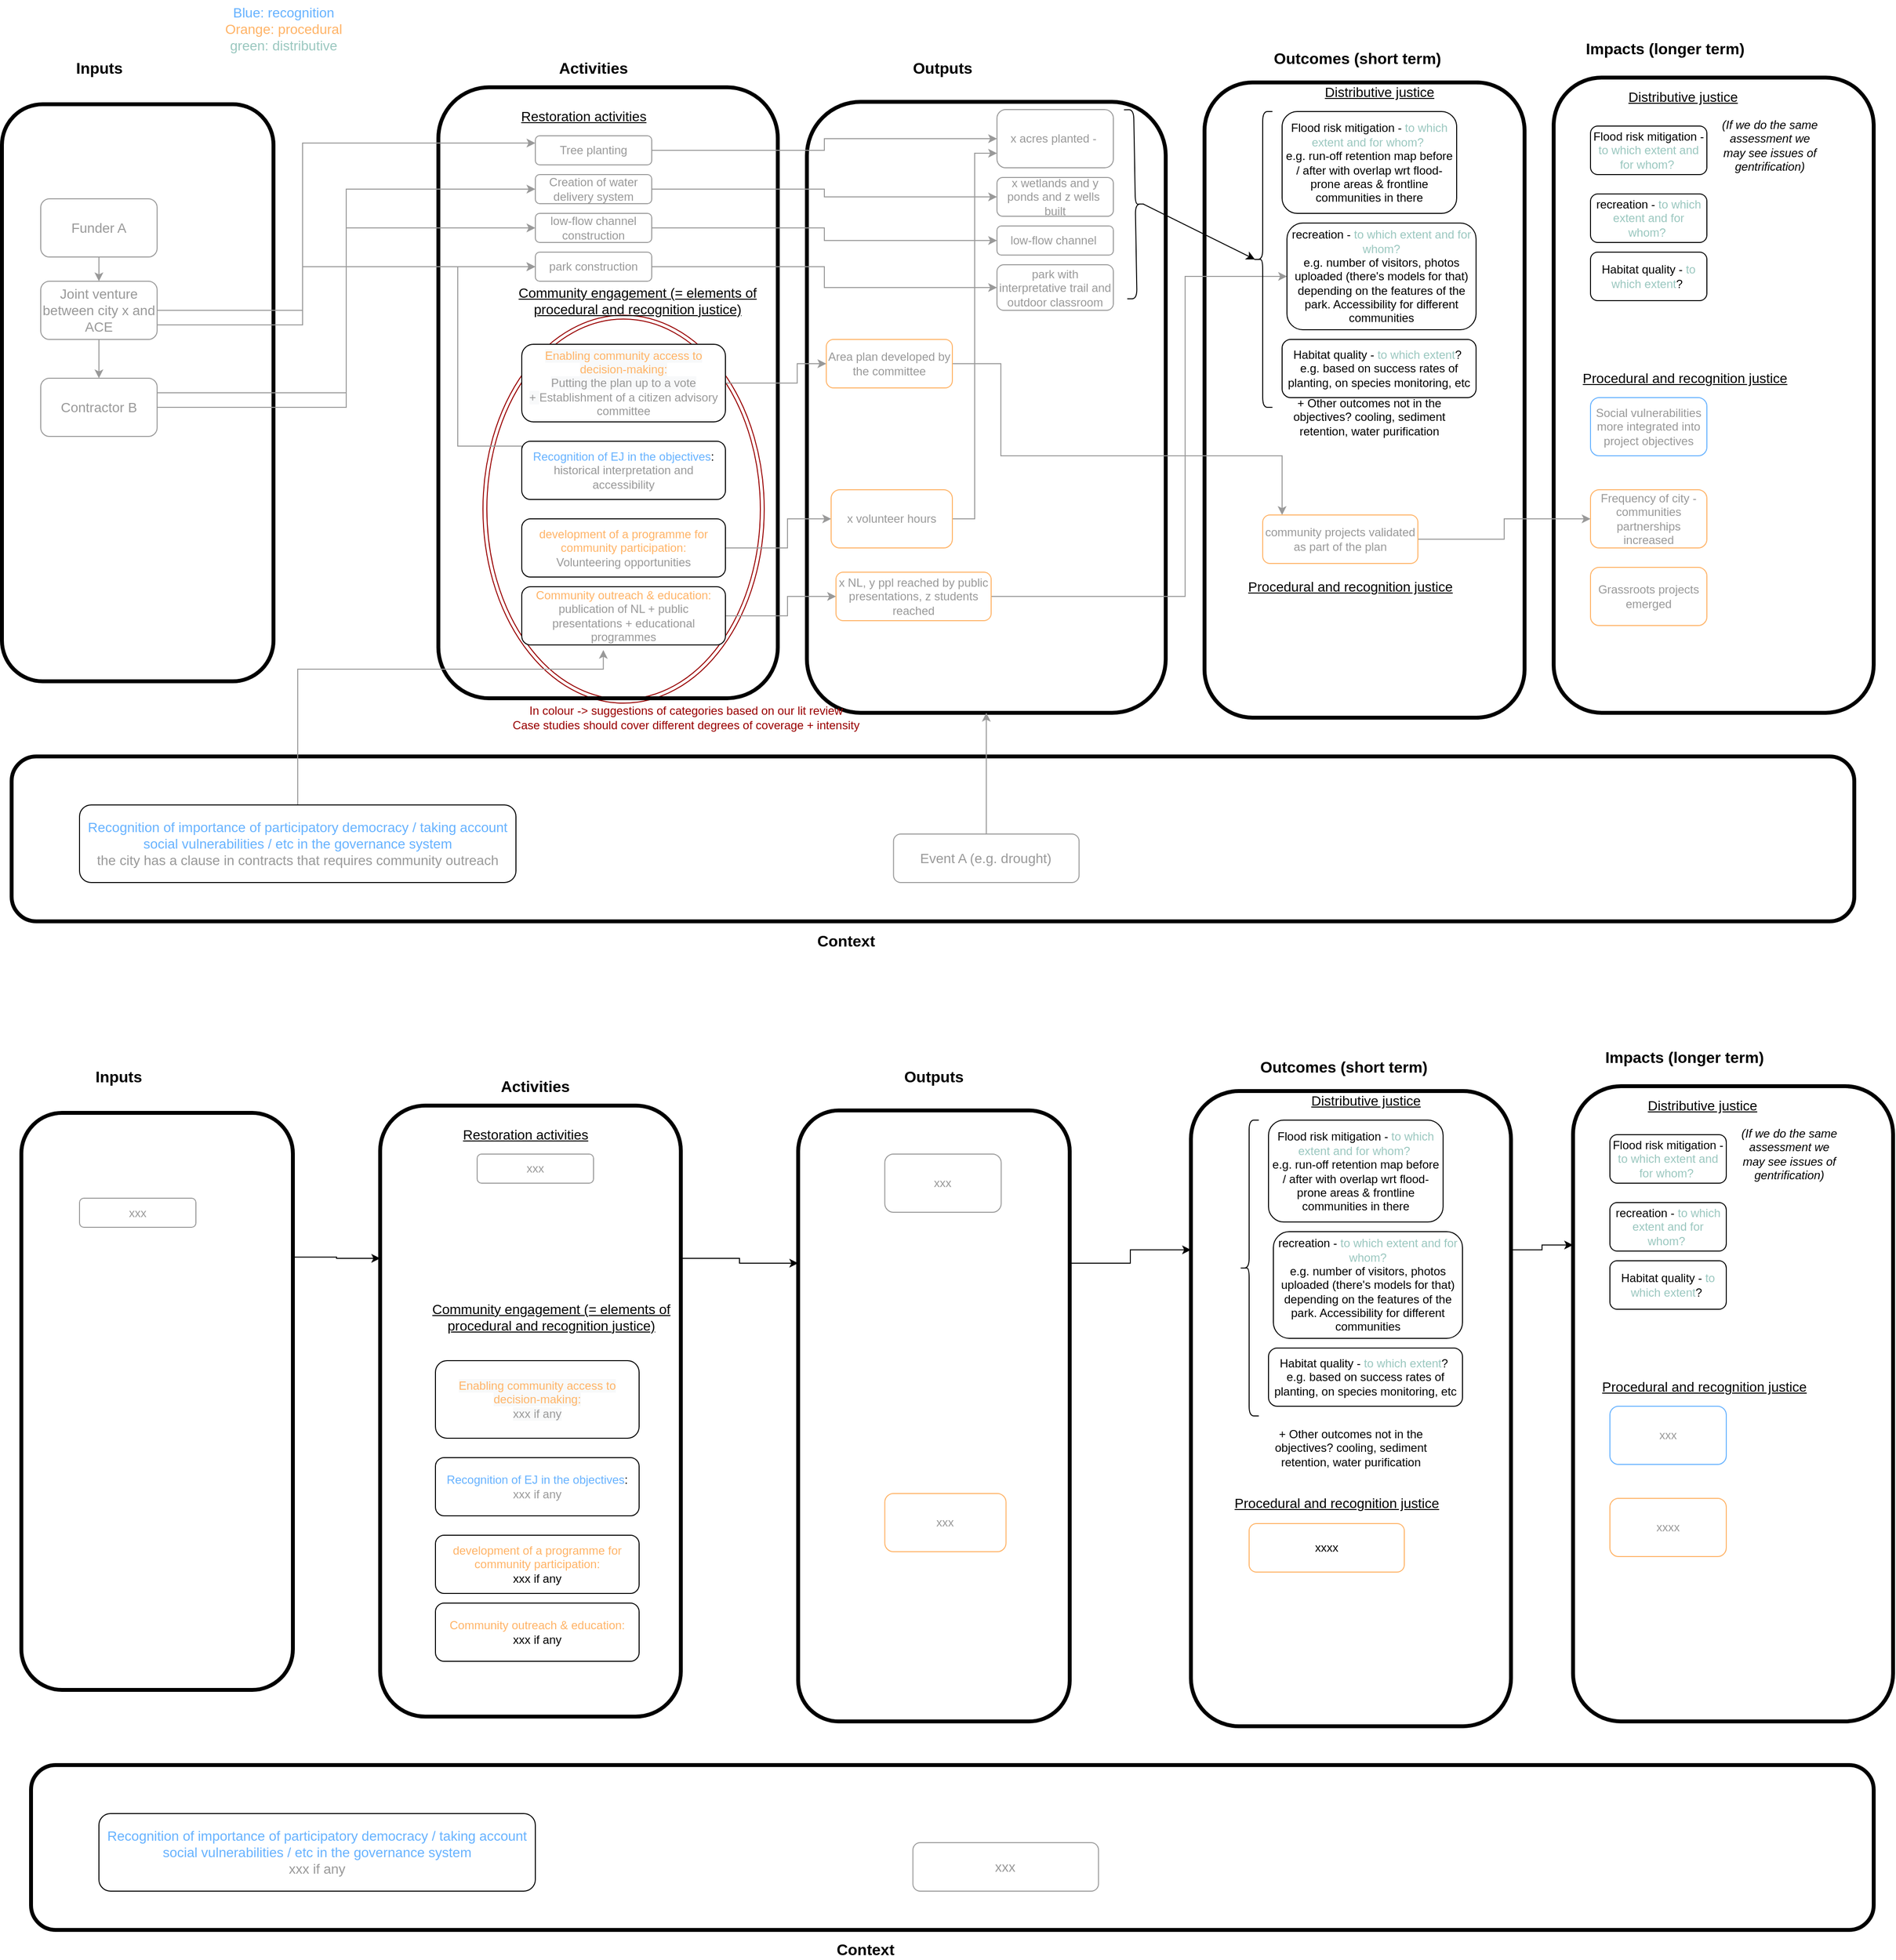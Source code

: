 <mxfile version="13.6.6" type="github">
  <diagram id="vgA6iTGPaxQfXKOa6rfH" name="Page-1">
    <mxGraphModel dx="1126" dy="691" grid="1" gridSize="10" guides="1" tooltips="1" connect="1" arrows="1" fold="1" page="1" pageScale="1" pageWidth="1654" pageHeight="2336" math="0" shadow="0">
      <root>
        <mxCell id="0" />
        <mxCell id="1" parent="0" />
        <mxCell id="vsAwOf1phoWgkUj9JQo5-114" style="edgeStyle=orthogonalEdgeStyle;rounded=0;orthogonalLoop=1;jettySize=auto;html=1;exitX=1;exitY=0.25;exitDx=0;exitDy=0;entryX=0;entryY=0.25;entryDx=0;entryDy=0;strokeColor=#000000;fontSize=14;fontColor=#999999;" edge="1" parent="1" source="vsAwOf1phoWgkUj9JQo5-41" target="vsAwOf1phoWgkUj9JQo5-38">
          <mxGeometry relative="1" as="geometry" />
        </mxCell>
        <mxCell id="vsAwOf1phoWgkUj9JQo5-41" value="" style="rounded=1;whiteSpace=wrap;html=1;fontSize=16;fillColor=none;strokeWidth=4;" vertex="1" parent="1">
          <mxGeometry x="470" y="1160" width="310" height="630" as="geometry" />
        </mxCell>
        <mxCell id="vsAwOf1phoWgkUj9JQo5-33" value="" style="rounded=1;whiteSpace=wrap;html=1;fontSize=16;fillColor=none;strokeWidth=4;" vertex="1" parent="1">
          <mxGeometry x="90" y="800" width="1900" height="170" as="geometry" />
        </mxCell>
        <mxCell id="vsAwOf1phoWgkUj9JQo5-28" value="" style="rounded=1;whiteSpace=wrap;html=1;fontSize=16;fillColor=none;strokeWidth=4;" vertex="1" parent="1">
          <mxGeometry x="1320" y="105" width="330" height="655" as="geometry" />
        </mxCell>
        <mxCell id="vsAwOf1phoWgkUj9JQo5-30" value="" style="rounded=1;whiteSpace=wrap;html=1;fontSize=16;fillColor=none;strokeWidth=4;" vertex="1" parent="1">
          <mxGeometry x="1680" y="100" width="330" height="655" as="geometry" />
        </mxCell>
        <mxCell id="vsAwOf1phoWgkUj9JQo5-26" value="" style="rounded=1;whiteSpace=wrap;html=1;fontSize=16;fillColor=none;strokeWidth=4;" vertex="1" parent="1">
          <mxGeometry x="910" y="125" width="370" height="630" as="geometry" />
        </mxCell>
        <mxCell id="vsAwOf1phoWgkUj9JQo5-22" value="" style="rounded=1;whiteSpace=wrap;html=1;fontSize=16;fillColor=none;strokeWidth=4;" vertex="1" parent="1">
          <mxGeometry x="80" y="127.5" width="280" height="595" as="geometry" />
        </mxCell>
        <mxCell id="OVi4SH4In0DBITWxW0jp-76" value="" style="ellipse;shape=doubleEllipse;whiteSpace=wrap;html=1;fillColor=none;fontColor=#990000;strokeColor=#990000;" parent="1" vertex="1">
          <mxGeometry x="576" y="345" width="290" height="400" as="geometry" />
        </mxCell>
        <mxCell id="vsAwOf1phoWgkUj9JQo5-4" value="" style="rounded=1;whiteSpace=wrap;html=1;fontSize=16;fillColor=none;strokeWidth=4;" vertex="1" parent="1">
          <mxGeometry x="530" y="110" width="350" height="630" as="geometry" />
        </mxCell>
        <mxCell id="OVi4SH4In0DBITWxW0jp-1" value="Activities" style="text;html=1;strokeColor=none;fillColor=none;align=center;verticalAlign=middle;whiteSpace=wrap;rounded=0;fontSize=16;fontStyle=1" parent="1" vertex="1">
          <mxGeometry x="670" y="80" width="40" height="20" as="geometry" />
        </mxCell>
        <mxCell id="OVi4SH4In0DBITWxW0jp-23" style="edgeStyle=orthogonalEdgeStyle;rounded=0;orthogonalLoop=1;jettySize=auto;html=1;exitX=1;exitY=0.5;exitDx=0;exitDy=0;strokeColor=#999999;" parent="1" source="OVi4SH4In0DBITWxW0jp-2" target="OVi4SH4In0DBITWxW0jp-16" edge="1">
          <mxGeometry relative="1" as="geometry" />
        </mxCell>
        <mxCell id="OVi4SH4In0DBITWxW0jp-2" value="Tree planting" style="rounded=1;whiteSpace=wrap;html=1;fontColor=#999999;strokeColor=#999999;" parent="1" vertex="1">
          <mxGeometry x="630" y="160" width="120" height="30" as="geometry" />
        </mxCell>
        <mxCell id="OVi4SH4In0DBITWxW0jp-3" value="&lt;font style=&quot;font-size: 14px&quot;&gt;&lt;u&gt;Restoration activities&lt;/u&gt;&lt;/font&gt;" style="text;html=1;strokeColor=none;fillColor=none;align=center;verticalAlign=middle;whiteSpace=wrap;rounded=0;" parent="1" vertex="1">
          <mxGeometry x="610" y="130" width="140" height="20" as="geometry" />
        </mxCell>
        <mxCell id="OVi4SH4In0DBITWxW0jp-38" style="edgeStyle=orthogonalEdgeStyle;rounded=0;orthogonalLoop=1;jettySize=auto;html=1;exitX=1;exitY=0.5;exitDx=0;exitDy=0;entryX=0;entryY=0.5;entryDx=0;entryDy=0;strokeColor=#999999;" parent="1" source="OVi4SH4In0DBITWxW0jp-4" target="OVi4SH4In0DBITWxW0jp-17" edge="1">
          <mxGeometry relative="1" as="geometry" />
        </mxCell>
        <mxCell id="OVi4SH4In0DBITWxW0jp-4" value="Creation of water delivery system" style="rounded=1;whiteSpace=wrap;html=1;fontColor=#999999;strokeColor=#999999;" parent="1" vertex="1">
          <mxGeometry x="630" y="200" width="120" height="30" as="geometry" />
        </mxCell>
        <mxCell id="OVi4SH4In0DBITWxW0jp-36" style="edgeStyle=orthogonalEdgeStyle;rounded=0;orthogonalLoop=1;jettySize=auto;html=1;exitX=1;exitY=0.5;exitDx=0;exitDy=0;entryX=0;entryY=0.5;entryDx=0;entryDy=0;strokeColor=#999999;" parent="1" source="OVi4SH4In0DBITWxW0jp-5" target="OVi4SH4In0DBITWxW0jp-18" edge="1">
          <mxGeometry relative="1" as="geometry" />
        </mxCell>
        <mxCell id="OVi4SH4In0DBITWxW0jp-5" value="low-flow channel construction" style="rounded=1;whiteSpace=wrap;html=1;fontColor=#999999;strokeColor=#999999;" parent="1" vertex="1">
          <mxGeometry x="630" y="240" width="120" height="30" as="geometry" />
        </mxCell>
        <mxCell id="OVi4SH4In0DBITWxW0jp-34" style="edgeStyle=orthogonalEdgeStyle;rounded=0;orthogonalLoop=1;jettySize=auto;html=1;exitX=1;exitY=0.5;exitDx=0;exitDy=0;strokeColor=#999999;" parent="1" source="OVi4SH4In0DBITWxW0jp-6" target="OVi4SH4In0DBITWxW0jp-19" edge="1">
          <mxGeometry relative="1" as="geometry" />
        </mxCell>
        <mxCell id="OVi4SH4In0DBITWxW0jp-6" value="park construction" style="rounded=1;whiteSpace=wrap;html=1;fontColor=#999999;strokeColor=#999999;" parent="1" vertex="1">
          <mxGeometry x="630" y="280" width="120" height="30" as="geometry" />
        </mxCell>
        <mxCell id="OVi4SH4In0DBITWxW0jp-7" value="&lt;div&gt;Community engagement (= elements of &lt;br&gt;&lt;/div&gt;&lt;div&gt;procedural and recognition justice)&lt;/div&gt;" style="text;html=1;align=center;verticalAlign=middle;resizable=0;points=[];autosize=1;fontSize=14;fontStyle=4" parent="1" vertex="1">
          <mxGeometry x="605" y="310" width="260" height="40" as="geometry" />
        </mxCell>
        <mxCell id="OVi4SH4In0DBITWxW0jp-25" style="edgeStyle=orthogonalEdgeStyle;rounded=0;orthogonalLoop=1;jettySize=auto;html=1;exitX=1;exitY=0.5;exitDx=0;exitDy=0;entryX=0;entryY=0.5;entryDx=0;entryDy=0;strokeColor=#999999;" parent="1" source="OVi4SH4In0DBITWxW0jp-10" target="OVi4SH4In0DBITWxW0jp-20" edge="1">
          <mxGeometry relative="1" as="geometry">
            <Array as="points">
              <mxPoint x="900" y="415" />
              <mxPoint x="900" y="395" />
            </Array>
          </mxGeometry>
        </mxCell>
        <mxCell id="OVi4SH4In0DBITWxW0jp-10" value="&lt;font color=&quot;#FFB366&quot;&gt;&lt;span style=&quot;font-family: &amp;#34;helvetica&amp;#34; ; font-size: 12px ; font-style: normal ; font-weight: 400 ; letter-spacing: normal ; text-align: center ; text-indent: 0px ; text-transform: none ; word-spacing: 0px ; background-color: rgb(248 , 249 , 250) ; display: inline ; float: none&quot;&gt;Enabling community access to decision-making&lt;/span&gt;&lt;/font&gt;&lt;span style=&quot;color: rgb(0 , 0 , 0) ; font-family: &amp;#34;helvetica&amp;#34; ; font-size: 12px ; font-style: normal ; font-weight: 400 ; letter-spacing: normal ; text-align: center ; text-indent: 0px ; text-transform: none ; word-spacing: 0px ; background-color: rgb(248 , 249 , 250) ; display: inline ; float: none&quot;&gt;&lt;font color=&quot;#FFB366&quot;&gt;: &lt;/font&gt;&lt;br&gt;&lt;font color=&quot;#999999&quot;&gt;Putting the plan up to a vote +&amp;nbsp;&lt;/font&gt;&lt;/span&gt;&lt;font color=&quot;#999999&quot;&gt;Establishment of a citizen advisory committee&lt;/font&gt;" style="rounded=1;whiteSpace=wrap;html=1;" parent="1" vertex="1">
          <mxGeometry x="616" y="375" width="210" height="80" as="geometry" />
        </mxCell>
        <mxCell id="OVi4SH4In0DBITWxW0jp-31" style="edgeStyle=orthogonalEdgeStyle;rounded=0;orthogonalLoop=1;jettySize=auto;html=1;exitX=0;exitY=0.5;exitDx=0;exitDy=0;entryX=0;entryY=0.5;entryDx=0;entryDy=0;strokeColor=#999999;" parent="1" source="OVi4SH4In0DBITWxW0jp-11" target="OVi4SH4In0DBITWxW0jp-6" edge="1">
          <mxGeometry relative="1" as="geometry">
            <Array as="points">
              <mxPoint x="616" y="480" />
              <mxPoint x="550" y="480" />
              <mxPoint x="550" y="295" />
            </Array>
          </mxGeometry>
        </mxCell>
        <mxCell id="OVi4SH4In0DBITWxW0jp-11" value="&lt;font color=&quot;#66b2ff&quot;&gt;Recognition of EJ in the objectives&lt;/font&gt;: &lt;font color=&quot;#999999&quot;&gt;historical interpretation and accessibility&lt;/font&gt;" style="rounded=1;whiteSpace=wrap;html=1;" parent="1" vertex="1">
          <mxGeometry x="616" y="475" width="210" height="60" as="geometry" />
        </mxCell>
        <mxCell id="OVi4SH4In0DBITWxW0jp-30" style="edgeStyle=orthogonalEdgeStyle;rounded=0;orthogonalLoop=1;jettySize=auto;html=1;exitX=1;exitY=0.5;exitDx=0;exitDy=0;strokeColor=#999999;" parent="1" source="OVi4SH4In0DBITWxW0jp-13" target="OVi4SH4In0DBITWxW0jp-27" edge="1">
          <mxGeometry relative="1" as="geometry">
            <Array as="points">
              <mxPoint x="890" y="585" />
              <mxPoint x="890" y="555" />
            </Array>
          </mxGeometry>
        </mxCell>
        <mxCell id="OVi4SH4In0DBITWxW0jp-13" value="&lt;font color=&quot;#FFB366&quot;&gt;development of a programme for community participation:&lt;/font&gt;&lt;br&gt;&lt;font color=&quot;#999999&quot;&gt;Volunteering opportunities&lt;/font&gt;" style="rounded=1;whiteSpace=wrap;html=1;" parent="1" vertex="1">
          <mxGeometry x="616" y="555" width="210" height="60" as="geometry" />
        </mxCell>
        <mxCell id="OVi4SH4In0DBITWxW0jp-26" style="edgeStyle=orthogonalEdgeStyle;rounded=0;orthogonalLoop=1;jettySize=auto;html=1;exitX=1;exitY=0.5;exitDx=0;exitDy=0;entryX=0;entryY=0.5;entryDx=0;entryDy=0;strokeColor=#999999;" parent="1" source="OVi4SH4In0DBITWxW0jp-14" target="OVi4SH4In0DBITWxW0jp-21" edge="1">
          <mxGeometry relative="1" as="geometry">
            <Array as="points">
              <mxPoint x="890" y="655" />
              <mxPoint x="890" y="635" />
            </Array>
          </mxGeometry>
        </mxCell>
        <mxCell id="OVi4SH4In0DBITWxW0jp-14" value="&lt;font color=&quot;#FFB366&quot;&gt;Community outreach &amp;amp; education:&lt;/font&gt;&lt;br&gt;&lt;font color=&quot;#999999&quot;&gt;publication of NL + public presentations + educational programmes&lt;/font&gt;" style="rounded=1;whiteSpace=wrap;html=1;" parent="1" vertex="1">
          <mxGeometry x="616" y="625" width="210" height="60" as="geometry" />
        </mxCell>
        <mxCell id="OVi4SH4In0DBITWxW0jp-15" value="Outputs" style="text;html=1;strokeColor=none;fillColor=none;align=center;verticalAlign=middle;whiteSpace=wrap;rounded=0;fontSize=16;fontStyle=1" parent="1" vertex="1">
          <mxGeometry x="1030" y="80" width="40" height="20" as="geometry" />
        </mxCell>
        <mxCell id="OVi4SH4In0DBITWxW0jp-16" value="x acres planted -&amp;nbsp;" style="rounded=1;whiteSpace=wrap;html=1;fontColor=#999999;strokeColor=#999999;" parent="1" vertex="1">
          <mxGeometry x="1106" y="133" width="120" height="60" as="geometry" />
        </mxCell>
        <mxCell id="OVi4SH4In0DBITWxW0jp-17" value="x wetlands and y ponds and z wells&amp;nbsp; built" style="rounded=1;whiteSpace=wrap;html=1;fontColor=#999999;strokeColor=#999999;" parent="1" vertex="1">
          <mxGeometry x="1106" y="203" width="120" height="40" as="geometry" />
        </mxCell>
        <mxCell id="OVi4SH4In0DBITWxW0jp-18" value="low-flow channel&amp;nbsp;" style="rounded=1;whiteSpace=wrap;html=1;fontColor=#999999;strokeColor=#999999;" parent="1" vertex="1">
          <mxGeometry x="1106" y="253" width="120" height="30" as="geometry" />
        </mxCell>
        <mxCell id="OVi4SH4In0DBITWxW0jp-19" value="park with interpretative trail and outdoor classroom" style="rounded=1;whiteSpace=wrap;html=1;fontColor=#999999;strokeColor=#999999;" parent="1" vertex="1">
          <mxGeometry x="1106" y="293" width="120" height="47" as="geometry" />
        </mxCell>
        <mxCell id="OVi4SH4In0DBITWxW0jp-46" style="edgeStyle=orthogonalEdgeStyle;rounded=0;orthogonalLoop=1;jettySize=auto;html=1;exitX=1;exitY=0.5;exitDx=0;exitDy=0;strokeColor=#999999;" parent="1" source="OVi4SH4In0DBITWxW0jp-20" target="OVi4SH4In0DBITWxW0jp-45" edge="1">
          <mxGeometry relative="1" as="geometry">
            <Array as="points">
              <mxPoint x="1110" y="395" />
              <mxPoint x="1110" y="490" />
              <mxPoint x="1400" y="490" />
            </Array>
          </mxGeometry>
        </mxCell>
        <mxCell id="OVi4SH4In0DBITWxW0jp-20" value="&lt;font&gt;Area plan developed by the committee&lt;/font&gt;" style="rounded=1;whiteSpace=wrap;html=1;strokeColor=#FFB366;fontColor=#999999;" parent="1" vertex="1">
          <mxGeometry x="930" y="370" width="130" height="50" as="geometry" />
        </mxCell>
        <mxCell id="vsAwOf1phoWgkUj9JQo5-25" style="edgeStyle=orthogonalEdgeStyle;rounded=0;orthogonalLoop=1;jettySize=auto;html=1;exitX=1;exitY=0.5;exitDx=0;exitDy=0;entryX=0;entryY=0.5;entryDx=0;entryDy=0;fontSize=16;fontColor=#000000;strokeColor=#999999;" edge="1" parent="1" source="OVi4SH4In0DBITWxW0jp-21" target="OVi4SH4In0DBITWxW0jp-47">
          <mxGeometry relative="1" as="geometry">
            <Array as="points">
              <mxPoint x="1300" y="635" />
              <mxPoint x="1300" y="305" />
            </Array>
          </mxGeometry>
        </mxCell>
        <mxCell id="OVi4SH4In0DBITWxW0jp-21" value="&lt;font&gt;x NL, y ppl reached by public presentations, z students reached&lt;/font&gt;" style="rounded=1;whiteSpace=wrap;html=1;strokeColor=#FFB366;fontColor=#999999;" parent="1" vertex="1">
          <mxGeometry x="940" y="610" width="160" height="50" as="geometry" />
        </mxCell>
        <mxCell id="OVi4SH4In0DBITWxW0jp-28" style="edgeStyle=orthogonalEdgeStyle;rounded=0;orthogonalLoop=1;jettySize=auto;html=1;exitX=1;exitY=0.5;exitDx=0;exitDy=0;entryX=0;entryY=0.75;entryDx=0;entryDy=0;strokeColor=#999999;" parent="1" source="OVi4SH4In0DBITWxW0jp-27" target="OVi4SH4In0DBITWxW0jp-16" edge="1">
          <mxGeometry relative="1" as="geometry" />
        </mxCell>
        <mxCell id="OVi4SH4In0DBITWxW0jp-27" value="&lt;font&gt;x volunteer hours&lt;/font&gt;" style="rounded=1;whiteSpace=wrap;html=1;strokeColor=#FFB366;fontColor=#999999;" parent="1" vertex="1">
          <mxGeometry x="935" y="525" width="125" height="60" as="geometry" />
        </mxCell>
        <mxCell id="OVi4SH4In0DBITWxW0jp-42" value="Outcomes (short term)&amp;nbsp;" style="text;html=1;strokeColor=none;fillColor=none;align=center;verticalAlign=middle;whiteSpace=wrap;rounded=0;fontSize=16;fontStyle=1" parent="1" vertex="1">
          <mxGeometry x="1390" y="70" width="180" height="20" as="geometry" />
        </mxCell>
        <mxCell id="OVi4SH4In0DBITWxW0jp-44" value="Flood risk mitigation - &lt;font color=&quot;#9ac7bf&quot;&gt;to which extent and for whom?&lt;/font&gt;&amp;nbsp;&lt;br&gt;e.g. run-off retention map before / after with overlap wrt flood-prone areas &amp;amp; frontline communities in there" style="rounded=1;whiteSpace=wrap;html=1;" parent="1" vertex="1">
          <mxGeometry x="1400" y="135" width="180" height="105" as="geometry" />
        </mxCell>
        <mxCell id="OVi4SH4In0DBITWxW0jp-80" style="edgeStyle=orthogonalEdgeStyle;rounded=0;orthogonalLoop=1;jettySize=auto;html=1;exitX=1;exitY=0.5;exitDx=0;exitDy=0;entryX=0;entryY=0.5;entryDx=0;entryDy=0;strokeColor=#999999;" parent="1" source="OVi4SH4In0DBITWxW0jp-45" target="OVi4SH4In0DBITWxW0jp-73" edge="1">
          <mxGeometry relative="1" as="geometry" />
        </mxCell>
        <mxCell id="OVi4SH4In0DBITWxW0jp-45" value="&lt;font color=&quot;#999999&quot;&gt;community projects validated as part of the plan&lt;/font&gt;" style="rounded=1;whiteSpace=wrap;html=1;strokeColor=#FFB366;" parent="1" vertex="1">
          <mxGeometry x="1380" y="551" width="160" height="50" as="geometry" />
        </mxCell>
        <mxCell id="OVi4SH4In0DBITWxW0jp-47" value="recreation - &lt;font color=&quot;#9ac7bf&quot;&gt;to which extent and for whom? &lt;/font&gt;&lt;br&gt;e.g. number of visitors, photos uploaded (there&#39;s models for that) depending on the features of the park. Accessibility for different communities" style="rounded=1;whiteSpace=wrap;html=1;" parent="1" vertex="1">
          <mxGeometry x="1405" y="250" width="195" height="110" as="geometry" />
        </mxCell>
        <mxCell id="OVi4SH4In0DBITWxW0jp-48" value="Habitat quality - &lt;font color=&quot;#9ac7bf&quot;&gt;to which extent&lt;/font&gt;?&amp;nbsp;&lt;br&gt;e.g. based on success rates of planting, on species monitoring, etc" style="rounded=1;whiteSpace=wrap;html=1;" parent="1" vertex="1">
          <mxGeometry x="1400" y="370" width="200" height="60" as="geometry" />
        </mxCell>
        <mxCell id="OVi4SH4In0DBITWxW0jp-51" value="Distributive justice" style="text;html=1;align=center;verticalAlign=middle;resizable=0;points=[];autosize=1;fontSize=14;fontStyle=4" parent="1" vertex="1">
          <mxGeometry x="1435" y="105" width="130" height="20" as="geometry" />
        </mxCell>
        <mxCell id="OVi4SH4In0DBITWxW0jp-54" value="Impacts (longer term)" style="text;html=1;strokeColor=none;fillColor=none;align=center;verticalAlign=middle;whiteSpace=wrap;rounded=0;fontSize=16;fontStyle=1" parent="1" vertex="1">
          <mxGeometry x="1705" y="60" width="180" height="20" as="geometry" />
        </mxCell>
        <mxCell id="OVi4SH4In0DBITWxW0jp-55" value="" style="shape=curlyBracket;whiteSpace=wrap;html=1;rounded=1;strokeColor=#000000;" parent="1" vertex="1">
          <mxGeometry x="1370" y="135" width="20" height="305" as="geometry" />
        </mxCell>
        <mxCell id="OVi4SH4In0DBITWxW0jp-56" value="" style="shape=curlyBracket;whiteSpace=wrap;html=1;rounded=1;strokeColor=#000000;rotation=-181;size=0.5;" parent="1" vertex="1">
          <mxGeometry x="1238.65" y="133" width="20" height="195" as="geometry" />
        </mxCell>
        <mxCell id="OVi4SH4In0DBITWxW0jp-57" value="" style="endArrow=classic;html=1;exitX=0.1;exitY=0.5;exitDx=0;exitDy=0;exitPerimeter=0;entryX=0.1;entryY=0.5;entryDx=0;entryDy=0;entryPerimeter=0;" parent="1" source="OVi4SH4In0DBITWxW0jp-56" target="OVi4SH4In0DBITWxW0jp-55" edge="1">
          <mxGeometry width="50" height="50" relative="1" as="geometry">
            <mxPoint x="1258.65" y="229.92" as="sourcePoint" />
            <mxPoint x="1310" y="270" as="targetPoint" />
          </mxGeometry>
        </mxCell>
        <mxCell id="OVi4SH4In0DBITWxW0jp-60" value="Flood risk mitigation - &lt;font color=&quot;#9ac7bf&quot;&gt;to which extent and for whom?&lt;/font&gt;&amp;nbsp;" style="rounded=1;whiteSpace=wrap;html=1;" parent="1" vertex="1">
          <mxGeometry x="1718" y="150" width="120" height="50" as="geometry" />
        </mxCell>
        <mxCell id="OVi4SH4In0DBITWxW0jp-61" value="recreation - &lt;font color=&quot;#9ac7bf&quot;&gt;to which extent and for whom?&amp;nbsp;&lt;/font&gt;" style="rounded=1;whiteSpace=wrap;html=1;" parent="1" vertex="1">
          <mxGeometry x="1718" y="219.99" width="120" height="50" as="geometry" />
        </mxCell>
        <mxCell id="OVi4SH4In0DBITWxW0jp-62" value="Habitat quality - &lt;font color=&quot;#9ac7bf&quot;&gt;to which extent&lt;/font&gt;?&amp;nbsp;" style="rounded=1;whiteSpace=wrap;html=1;" parent="1" vertex="1">
          <mxGeometry x="1718" y="279.99" width="120" height="50" as="geometry" />
        </mxCell>
        <mxCell id="OVi4SH4In0DBITWxW0jp-63" value="Distributive justice" style="text;html=1;align=center;verticalAlign=middle;resizable=0;points=[];autosize=1;fontSize=14;fontStyle=4" parent="1" vertex="1">
          <mxGeometry x="1748" y="110" width="130" height="20" as="geometry" />
        </mxCell>
        <mxCell id="OVi4SH4In0DBITWxW0jp-66" value="(If we do the same assessment we may see issues of gentrification)" style="text;html=1;strokeColor=none;fillColor=none;align=center;verticalAlign=middle;whiteSpace=wrap;rounded=0;fontStyle=2" parent="1" vertex="1">
          <mxGeometry x="1848" y="160" width="110" height="20" as="geometry" />
        </mxCell>
        <mxCell id="OVi4SH4In0DBITWxW0jp-72" value="+ Other outcomes not in the objectives? cooling, sediment retention, water purification" style="text;html=1;strokeColor=none;fillColor=none;align=center;verticalAlign=middle;whiteSpace=wrap;rounded=0;" parent="1" vertex="1">
          <mxGeometry x="1405" y="440" width="170" height="20" as="geometry" />
        </mxCell>
        <mxCell id="OVi4SH4In0DBITWxW0jp-73" value="&lt;font&gt;Frequency of city - communities partnerships increased&lt;/font&gt;" style="rounded=1;whiteSpace=wrap;html=1;fontColor=#999999;strokeColor=#FFB366;" parent="1" vertex="1">
          <mxGeometry x="1718" y="525" width="120" height="60" as="geometry" />
        </mxCell>
        <mxCell id="OVi4SH4In0DBITWxW0jp-75" value="&lt;font&gt;Social vulnerabilities more integrated into project objectives&lt;/font&gt;" style="rounded=1;whiteSpace=wrap;html=1;fontColor=#999999;strokeColor=#66B2FF;" parent="1" vertex="1">
          <mxGeometry x="1718" y="430" width="120" height="60" as="geometry" />
        </mxCell>
        <mxCell id="OVi4SH4In0DBITWxW0jp-77" value="&lt;div&gt;In colour -&amp;gt; suggestions of categories based on our lit review&lt;/div&gt;&lt;div&gt;Case studies should cover different degrees of coverage + intensity&lt;/div&gt;" style="text;html=1;align=center;verticalAlign=middle;resizable=0;points=[];autosize=1;fontColor=#990000;" parent="1" vertex="1">
          <mxGeometry x="600" y="745" width="370" height="30" as="geometry" />
        </mxCell>
        <mxCell id="OVi4SH4In0DBITWxW0jp-81" value="&lt;font&gt;Grassroots projects emerged&lt;/font&gt;" style="rounded=1;whiteSpace=wrap;html=1;fontColor=#999999;strokeColor=#FFB366;" parent="1" vertex="1">
          <mxGeometry x="1718" y="605" width="120" height="60" as="geometry" />
        </mxCell>
        <mxCell id="vsAwOf1phoWgkUj9JQo5-1" value="Procedural and recognition justice" style="text;html=1;align=center;verticalAlign=middle;resizable=0;points=[];autosize=1;fontSize=14;fontStyle=4" vertex="1" parent="1">
          <mxGeometry x="1700" y="400" width="230" height="20" as="geometry" />
        </mxCell>
        <mxCell id="vsAwOf1phoWgkUj9JQo5-3" value="Procedural and recognition justice" style="text;html=1;align=center;verticalAlign=middle;resizable=0;points=[];autosize=1;fontSize=14;fontStyle=4" vertex="1" parent="1">
          <mxGeometry x="1355" y="615" width="230" height="20" as="geometry" />
        </mxCell>
        <mxCell id="vsAwOf1phoWgkUj9JQo5-6" value="&lt;div&gt;&lt;font color=&quot;#66B2FF&quot;&gt;Blue: recognition&lt;/font&gt;&lt;/div&gt;&lt;div&gt;&lt;font color=&quot;#FFB366&quot;&gt;Orange: procedural&lt;/font&gt;&lt;/div&gt;&lt;div&gt;&lt;font color=&quot;#9AC7BF&quot;&gt;green: distributive&lt;/font&gt;&lt;br&gt;&lt;/div&gt;" style="text;html=1;align=center;verticalAlign=middle;resizable=0;points=[];autosize=1;fontSize=14;fontColor=#990000;" vertex="1" parent="1">
          <mxGeometry x="300" y="20" width="140" height="60" as="geometry" />
        </mxCell>
        <mxCell id="vsAwOf1phoWgkUj9JQo5-8" value="Inputs " style="text;html=1;align=center;verticalAlign=middle;resizable=0;points=[];autosize=1;fontSize=16;fontStyle=1" vertex="1" parent="1">
          <mxGeometry x="150" y="80" width="60" height="20" as="geometry" />
        </mxCell>
        <mxCell id="vsAwOf1phoWgkUj9JQo5-15" style="edgeStyle=orthogonalEdgeStyle;rounded=0;orthogonalLoop=1;jettySize=auto;html=1;exitX=0.5;exitY=1;exitDx=0;exitDy=0;entryX=0.5;entryY=0;entryDx=0;entryDy=0;fontSize=14;fontColor=#000000;strokeColor=#999999;" edge="1" parent="1" source="vsAwOf1phoWgkUj9JQo5-9" target="vsAwOf1phoWgkUj9JQo5-10">
          <mxGeometry relative="1" as="geometry" />
        </mxCell>
        <mxCell id="vsAwOf1phoWgkUj9JQo5-9" value="Funder A" style="rounded=1;whiteSpace=wrap;html=1;strokeWidth=1;fillColor=none;fontSize=14;strokeColor=#999999;fontColor=#999999;" vertex="1" parent="1">
          <mxGeometry x="120" y="225" width="120" height="60" as="geometry" />
        </mxCell>
        <mxCell id="vsAwOf1phoWgkUj9JQo5-16" style="edgeStyle=orthogonalEdgeStyle;rounded=0;orthogonalLoop=1;jettySize=auto;html=1;exitX=0.5;exitY=1;exitDx=0;exitDy=0;entryX=0.5;entryY=0;entryDx=0;entryDy=0;fontSize=14;fontColor=#000000;strokeColor=#999999;" edge="1" parent="1" source="vsAwOf1phoWgkUj9JQo5-10" target="vsAwOf1phoWgkUj9JQo5-11">
          <mxGeometry relative="1" as="geometry" />
        </mxCell>
        <mxCell id="vsAwOf1phoWgkUj9JQo5-19" style="edgeStyle=orthogonalEdgeStyle;rounded=0;orthogonalLoop=1;jettySize=auto;html=1;exitX=1;exitY=0.5;exitDx=0;exitDy=0;entryX=0;entryY=0.25;entryDx=0;entryDy=0;fontSize=14;fontColor=#000000;strokeColor=#999999;" edge="1" parent="1" source="vsAwOf1phoWgkUj9JQo5-10" target="OVi4SH4In0DBITWxW0jp-2">
          <mxGeometry relative="1" as="geometry">
            <Array as="points">
              <mxPoint x="390" y="340" />
              <mxPoint x="390" y="168" />
            </Array>
          </mxGeometry>
        </mxCell>
        <mxCell id="vsAwOf1phoWgkUj9JQo5-20" style="edgeStyle=orthogonalEdgeStyle;rounded=0;orthogonalLoop=1;jettySize=auto;html=1;exitX=1;exitY=0.75;exitDx=0;exitDy=0;entryX=0;entryY=0.5;entryDx=0;entryDy=0;fontSize=14;fontColor=#000000;strokeColor=#999999;" edge="1" parent="1" source="vsAwOf1phoWgkUj9JQo5-10" target="OVi4SH4In0DBITWxW0jp-6">
          <mxGeometry relative="1" as="geometry">
            <Array as="points">
              <mxPoint x="390" y="355" />
              <mxPoint x="390" y="295" />
            </Array>
          </mxGeometry>
        </mxCell>
        <mxCell id="vsAwOf1phoWgkUj9JQo5-10" value="Joint venture between city x and ACE" style="rounded=1;whiteSpace=wrap;html=1;strokeWidth=1;fillColor=none;fontSize=14;strokeColor=#999999;fontColor=#999999;" vertex="1" parent="1">
          <mxGeometry x="120" y="310" width="120" height="60" as="geometry" />
        </mxCell>
        <mxCell id="vsAwOf1phoWgkUj9JQo5-17" style="edgeStyle=orthogonalEdgeStyle;rounded=0;orthogonalLoop=1;jettySize=auto;html=1;exitX=1;exitY=0.5;exitDx=0;exitDy=0;entryX=0;entryY=0.5;entryDx=0;entryDy=0;fontSize=14;fontColor=#000000;strokeColor=#999999;" edge="1" parent="1" source="vsAwOf1phoWgkUj9JQo5-11" target="OVi4SH4In0DBITWxW0jp-5">
          <mxGeometry relative="1" as="geometry" />
        </mxCell>
        <mxCell id="vsAwOf1phoWgkUj9JQo5-18" style="edgeStyle=orthogonalEdgeStyle;rounded=0;orthogonalLoop=1;jettySize=auto;html=1;exitX=1;exitY=0.25;exitDx=0;exitDy=0;entryX=0;entryY=0.5;entryDx=0;entryDy=0;fontSize=14;fontColor=#000000;strokeColor=#999999;" edge="1" parent="1" source="vsAwOf1phoWgkUj9JQo5-11" target="OVi4SH4In0DBITWxW0jp-4">
          <mxGeometry relative="1" as="geometry" />
        </mxCell>
        <mxCell id="vsAwOf1phoWgkUj9JQo5-11" value="Contractor B" style="rounded=1;whiteSpace=wrap;html=1;strokeWidth=1;fillColor=none;fontSize=14;strokeColor=#999999;fontColor=#999999;" vertex="1" parent="1">
          <mxGeometry x="120" y="410" width="120" height="60" as="geometry" />
        </mxCell>
        <mxCell id="vsAwOf1phoWgkUj9JQo5-21" style="edgeStyle=orthogonalEdgeStyle;rounded=0;orthogonalLoop=1;jettySize=auto;html=1;exitX=0.5;exitY=0;exitDx=0;exitDy=0;entryX=0.428;entryY=0.863;entryDx=0;entryDy=0;entryPerimeter=0;fontSize=14;fontColor=#000000;strokeColor=#999999;" edge="1" parent="1" source="vsAwOf1phoWgkUj9JQo5-12" target="OVi4SH4In0DBITWxW0jp-76">
          <mxGeometry relative="1" as="geometry">
            <Array as="points">
              <mxPoint x="385" y="710" />
              <mxPoint x="700" y="710" />
            </Array>
          </mxGeometry>
        </mxCell>
        <mxCell id="vsAwOf1phoWgkUj9JQo5-12" value="&lt;font color=&quot;#66b2ff&quot;&gt;Recognition of importance of participatory democracy / taking account social vulnerabilities / etc in the governance system&lt;/font&gt;&lt;br&gt;&lt;font color=&quot;#999999&quot;&gt;the city has a clause in contracts that requires community outreach&lt;/font&gt;" style="rounded=1;whiteSpace=wrap;html=1;strokeWidth=1;fillColor=none;fontSize=14;fontColor=#000000;" vertex="1" parent="1">
          <mxGeometry x="160" y="850" width="450" height="80" as="geometry" />
        </mxCell>
        <mxCell id="vsAwOf1phoWgkUj9JQo5-32" style="edgeStyle=orthogonalEdgeStyle;rounded=0;orthogonalLoop=1;jettySize=auto;html=1;exitX=0.5;exitY=0;exitDx=0;exitDy=0;entryX=0.5;entryY=1;entryDx=0;entryDy=0;fontSize=14;fontColor=#000000;strokeColor=#999999;" edge="1" parent="1" source="vsAwOf1phoWgkUj9JQo5-31" target="vsAwOf1phoWgkUj9JQo5-26">
          <mxGeometry relative="1" as="geometry" />
        </mxCell>
        <mxCell id="vsAwOf1phoWgkUj9JQo5-31" value="&lt;font color=&quot;#999999&quot;&gt;Event A (e.g. drought)&lt;/font&gt;" style="rounded=1;whiteSpace=wrap;html=1;strokeWidth=1;fillColor=none;fontSize=14;fontColor=#000000;strokeColor=#999999;" vertex="1" parent="1">
          <mxGeometry x="999.32" y="880" width="191.35" height="50" as="geometry" />
        </mxCell>
        <mxCell id="vsAwOf1phoWgkUj9JQo5-34" value="Context" style="text;html=1;align=center;verticalAlign=middle;resizable=0;points=[];autosize=1;fontSize=16;fontStyle=1" vertex="1" parent="1">
          <mxGeometry x="910" y="980" width="80" height="20" as="geometry" />
        </mxCell>
        <mxCell id="vsAwOf1phoWgkUj9JQo5-35" value="" style="rounded=1;whiteSpace=wrap;html=1;fontSize=16;fillColor=none;strokeWidth=4;" vertex="1" parent="1">
          <mxGeometry x="110" y="1840" width="1900" height="170" as="geometry" />
        </mxCell>
        <mxCell id="vsAwOf1phoWgkUj9JQo5-120" style="edgeStyle=orthogonalEdgeStyle;rounded=0;orthogonalLoop=1;jettySize=auto;html=1;exitX=1;exitY=0.25;exitDx=0;exitDy=0;entryX=0;entryY=0.25;entryDx=0;entryDy=0;strokeColor=#000000;fontSize=14;fontColor=#999999;" edge="1" parent="1" source="vsAwOf1phoWgkUj9JQo5-36" target="vsAwOf1phoWgkUj9JQo5-37">
          <mxGeometry relative="1" as="geometry" />
        </mxCell>
        <mxCell id="vsAwOf1phoWgkUj9JQo5-36" value="" style="rounded=1;whiteSpace=wrap;html=1;fontSize=16;fillColor=none;strokeWidth=4;" vertex="1" parent="1">
          <mxGeometry x="1306" y="1145" width="330" height="655" as="geometry" />
        </mxCell>
        <mxCell id="vsAwOf1phoWgkUj9JQo5-37" value="" style="rounded=1;whiteSpace=wrap;html=1;fontSize=16;fillColor=none;strokeWidth=4;" vertex="1" parent="1">
          <mxGeometry x="1700" y="1140" width="330" height="655" as="geometry" />
        </mxCell>
        <mxCell id="vsAwOf1phoWgkUj9JQo5-116" style="edgeStyle=orthogonalEdgeStyle;rounded=0;orthogonalLoop=1;jettySize=auto;html=1;exitX=1;exitY=0.25;exitDx=0;exitDy=0;entryX=0;entryY=0.25;entryDx=0;entryDy=0;strokeColor=#000000;fontSize=14;fontColor=#999999;" edge="1" parent="1" source="vsAwOf1phoWgkUj9JQo5-38" target="vsAwOf1phoWgkUj9JQo5-36">
          <mxGeometry relative="1" as="geometry" />
        </mxCell>
        <mxCell id="vsAwOf1phoWgkUj9JQo5-38" value="" style="rounded=1;whiteSpace=wrap;html=1;fontSize=16;fillColor=none;strokeWidth=4;" vertex="1" parent="1">
          <mxGeometry x="901" y="1165" width="280" height="630" as="geometry" />
        </mxCell>
        <mxCell id="vsAwOf1phoWgkUj9JQo5-111" style="edgeStyle=orthogonalEdgeStyle;rounded=0;orthogonalLoop=1;jettySize=auto;html=1;exitX=1;exitY=0.25;exitDx=0;exitDy=0;entryX=0;entryY=0.25;entryDx=0;entryDy=0;fontSize=14;fontColor=#999999;" edge="1" parent="1" source="vsAwOf1phoWgkUj9JQo5-39" target="vsAwOf1phoWgkUj9JQo5-41">
          <mxGeometry relative="1" as="geometry" />
        </mxCell>
        <mxCell id="vsAwOf1phoWgkUj9JQo5-39" value="" style="rounded=1;whiteSpace=wrap;html=1;fontSize=16;fillColor=none;strokeWidth=4;" vertex="1" parent="1">
          <mxGeometry x="100" y="1167.5" width="280" height="595" as="geometry" />
        </mxCell>
        <mxCell id="vsAwOf1phoWgkUj9JQo5-42" value="Activities" style="text;html=1;strokeColor=none;fillColor=none;align=center;verticalAlign=middle;whiteSpace=wrap;rounded=0;fontSize=16;fontStyle=1" vertex="1" parent="1">
          <mxGeometry x="610" y="1130" width="40" height="20" as="geometry" />
        </mxCell>
        <mxCell id="vsAwOf1phoWgkUj9JQo5-44" value="xxx" style="rounded=1;whiteSpace=wrap;html=1;fontColor=#999999;strokeColor=#999999;" vertex="1" parent="1">
          <mxGeometry x="570" y="1210" width="120" height="30" as="geometry" />
        </mxCell>
        <mxCell id="vsAwOf1phoWgkUj9JQo5-45" value="&lt;font style=&quot;font-size: 14px&quot;&gt;&lt;u&gt;Restoration activities&lt;/u&gt;&lt;/font&gt;" style="text;html=1;strokeColor=none;fillColor=none;align=center;verticalAlign=middle;whiteSpace=wrap;rounded=0;" vertex="1" parent="1">
          <mxGeometry x="550" y="1180" width="140" height="20" as="geometry" />
        </mxCell>
        <mxCell id="vsAwOf1phoWgkUj9JQo5-52" value="&lt;div&gt;Community engagement (= elements of &lt;br&gt;&lt;/div&gt;&lt;div&gt;procedural and recognition justice)&lt;/div&gt;" style="text;html=1;align=center;verticalAlign=middle;resizable=0;points=[];autosize=1;fontSize=14;fontStyle=4" vertex="1" parent="1">
          <mxGeometry x="516" y="1358" width="260" height="40" as="geometry" />
        </mxCell>
        <mxCell id="vsAwOf1phoWgkUj9JQo5-54" value="&lt;font color=&quot;#FFB366&quot;&gt;&lt;span style=&quot;font-family: &amp;#34;helvetica&amp;#34; ; font-size: 12px ; font-style: normal ; font-weight: 400 ; letter-spacing: normal ; text-align: center ; text-indent: 0px ; text-transform: none ; word-spacing: 0px ; background-color: rgb(248 , 249 , 250) ; display: inline ; float: none&quot;&gt;Enabling community access to decision-making&lt;/span&gt;&lt;/font&gt;&lt;span style=&quot;color: rgb(0 , 0 , 0) ; font-family: &amp;#34;helvetica&amp;#34; ; font-size: 12px ; font-style: normal ; font-weight: 400 ; letter-spacing: normal ; text-align: center ; text-indent: 0px ; text-transform: none ; word-spacing: 0px ; background-color: rgb(248 , 249 , 250) ; display: inline ; float: none&quot;&gt;&lt;font color=&quot;#FFB366&quot;&gt;: &lt;/font&gt;&lt;br&gt;&lt;font color=&quot;#999999&quot;&gt;xxx if any&lt;/font&gt;&lt;/span&gt;&lt;font color=&quot;#999999&quot;&gt;&lt;/font&gt;" style="rounded=1;whiteSpace=wrap;html=1;" vertex="1" parent="1">
          <mxGeometry x="527" y="1423" width="210" height="80" as="geometry" />
        </mxCell>
        <mxCell id="vsAwOf1phoWgkUj9JQo5-56" value="&lt;font color=&quot;#66b2ff&quot;&gt;Recognition of EJ in the objectives&lt;/font&gt;: &lt;font color=&quot;#999999&quot;&gt;xxx if any&lt;br&gt;&lt;/font&gt;" style="rounded=1;whiteSpace=wrap;html=1;" vertex="1" parent="1">
          <mxGeometry x="527" y="1523" width="210" height="60" as="geometry" />
        </mxCell>
        <mxCell id="vsAwOf1phoWgkUj9JQo5-58" value="&lt;font color=&quot;#FFB366&quot;&gt;development of a programme for community participation:&lt;/font&gt;&lt;br&gt;xxx if any" style="rounded=1;whiteSpace=wrap;html=1;" vertex="1" parent="1">
          <mxGeometry x="527" y="1603" width="210" height="60" as="geometry" />
        </mxCell>
        <mxCell id="vsAwOf1phoWgkUj9JQo5-60" value="&lt;font color=&quot;#FFB366&quot;&gt;Community outreach &amp;amp; education:&lt;/font&gt;&lt;br&gt;xxx if any" style="rounded=1;whiteSpace=wrap;html=1;" vertex="1" parent="1">
          <mxGeometry x="527" y="1673" width="210" height="60" as="geometry" />
        </mxCell>
        <mxCell id="vsAwOf1phoWgkUj9JQo5-61" value="Outputs" style="text;html=1;strokeColor=none;fillColor=none;align=center;verticalAlign=middle;whiteSpace=wrap;rounded=0;fontSize=16;fontStyle=1" vertex="1" parent="1">
          <mxGeometry x="1021" y="1120" width="40" height="20" as="geometry" />
        </mxCell>
        <mxCell id="vsAwOf1phoWgkUj9JQo5-62" value="xxx" style="rounded=1;whiteSpace=wrap;html=1;fontColor=#999999;strokeColor=#999999;" vertex="1" parent="1">
          <mxGeometry x="990.32" y="1210" width="120" height="60" as="geometry" />
        </mxCell>
        <mxCell id="vsAwOf1phoWgkUj9JQo5-71" value="xxx" style="rounded=1;whiteSpace=wrap;html=1;strokeColor=#FFB366;fontColor=#999999;" vertex="1" parent="1">
          <mxGeometry x="990.32" y="1560" width="125" height="60" as="geometry" />
        </mxCell>
        <mxCell id="vsAwOf1phoWgkUj9JQo5-72" value="Outcomes (short term)&amp;nbsp;" style="text;html=1;strokeColor=none;fillColor=none;align=center;verticalAlign=middle;whiteSpace=wrap;rounded=0;fontSize=16;fontStyle=1" vertex="1" parent="1">
          <mxGeometry x="1376" y="1110" width="180" height="20" as="geometry" />
        </mxCell>
        <mxCell id="vsAwOf1phoWgkUj9JQo5-73" value="Flood risk mitigation - &lt;font color=&quot;#9ac7bf&quot;&gt;to which extent and for whom?&lt;/font&gt;&amp;nbsp;&lt;br&gt;e.g. run-off retention map before / after with overlap wrt flood-prone areas &amp;amp; frontline communities in there" style="rounded=1;whiteSpace=wrap;html=1;" vertex="1" parent="1">
          <mxGeometry x="1386" y="1175" width="180" height="105" as="geometry" />
        </mxCell>
        <mxCell id="vsAwOf1phoWgkUj9JQo5-75" value="xxxx" style="rounded=1;whiteSpace=wrap;html=1;strokeColor=#FFB366;" vertex="1" parent="1">
          <mxGeometry x="1366" y="1591" width="160" height="50" as="geometry" />
        </mxCell>
        <mxCell id="vsAwOf1phoWgkUj9JQo5-76" value="recreation - &lt;font color=&quot;#9ac7bf&quot;&gt;to which extent and for whom? &lt;/font&gt;&lt;br&gt;e.g. number of visitors, photos uploaded (there&#39;s models for that) depending on the features of the park. Accessibility for different communities" style="rounded=1;whiteSpace=wrap;html=1;" vertex="1" parent="1">
          <mxGeometry x="1391" y="1290" width="195" height="110" as="geometry" />
        </mxCell>
        <mxCell id="vsAwOf1phoWgkUj9JQo5-77" value="Habitat quality - &lt;font color=&quot;#9ac7bf&quot;&gt;to which extent&lt;/font&gt;?&amp;nbsp;&lt;br&gt;e.g. based on success rates of planting, on species monitoring, etc" style="rounded=1;whiteSpace=wrap;html=1;" vertex="1" parent="1">
          <mxGeometry x="1386" y="1410" width="200" height="60" as="geometry" />
        </mxCell>
        <mxCell id="vsAwOf1phoWgkUj9JQo5-78" value="Distributive justice" style="text;html=1;align=center;verticalAlign=middle;resizable=0;points=[];autosize=1;fontSize=14;fontStyle=4" vertex="1" parent="1">
          <mxGeometry x="1421" y="1145" width="130" height="20" as="geometry" />
        </mxCell>
        <mxCell id="vsAwOf1phoWgkUj9JQo5-79" value="Impacts (longer term)" style="text;html=1;strokeColor=none;fillColor=none;align=center;verticalAlign=middle;whiteSpace=wrap;rounded=0;fontSize=16;fontStyle=1" vertex="1" parent="1">
          <mxGeometry x="1725" y="1100" width="180" height="20" as="geometry" />
        </mxCell>
        <mxCell id="vsAwOf1phoWgkUj9JQo5-80" value="" style="shape=curlyBracket;whiteSpace=wrap;html=1;rounded=1;strokeColor=#000000;" vertex="1" parent="1">
          <mxGeometry x="1356" y="1175" width="20" height="305" as="geometry" />
        </mxCell>
        <mxCell id="vsAwOf1phoWgkUj9JQo5-83" value="Flood risk mitigation - &lt;font color=&quot;#9ac7bf&quot;&gt;to which extent and for whom?&lt;/font&gt;&amp;nbsp;" style="rounded=1;whiteSpace=wrap;html=1;" vertex="1" parent="1">
          <mxGeometry x="1738" y="1190" width="120" height="50" as="geometry" />
        </mxCell>
        <mxCell id="vsAwOf1phoWgkUj9JQo5-84" value="recreation - &lt;font color=&quot;#9ac7bf&quot;&gt;to which extent and for whom?&amp;nbsp;&lt;/font&gt;" style="rounded=1;whiteSpace=wrap;html=1;" vertex="1" parent="1">
          <mxGeometry x="1738" y="1259.99" width="120" height="50" as="geometry" />
        </mxCell>
        <mxCell id="vsAwOf1phoWgkUj9JQo5-85" value="Habitat quality - &lt;font color=&quot;#9ac7bf&quot;&gt;to which extent&lt;/font&gt;?&amp;nbsp;" style="rounded=1;whiteSpace=wrap;html=1;" vertex="1" parent="1">
          <mxGeometry x="1738" y="1319.99" width="120" height="50" as="geometry" />
        </mxCell>
        <mxCell id="vsAwOf1phoWgkUj9JQo5-86" value="Distributive justice" style="text;html=1;align=center;verticalAlign=middle;resizable=0;points=[];autosize=1;fontSize=14;fontStyle=4" vertex="1" parent="1">
          <mxGeometry x="1768" y="1150" width="130" height="20" as="geometry" />
        </mxCell>
        <mxCell id="vsAwOf1phoWgkUj9JQo5-87" value="(If we do the same assessment we may see issues of gentrification)" style="text;html=1;strokeColor=none;fillColor=none;align=center;verticalAlign=middle;whiteSpace=wrap;rounded=0;fontStyle=2" vertex="1" parent="1">
          <mxGeometry x="1868" y="1200" width="110" height="20" as="geometry" />
        </mxCell>
        <mxCell id="vsAwOf1phoWgkUj9JQo5-88" value="+ Other outcomes not in the objectives? cooling, sediment retention, water purification" style="text;html=1;strokeColor=none;fillColor=none;align=center;verticalAlign=middle;whiteSpace=wrap;rounded=0;" vertex="1" parent="1">
          <mxGeometry x="1386" y="1503" width="170" height="20" as="geometry" />
        </mxCell>
        <mxCell id="vsAwOf1phoWgkUj9JQo5-89" value="xxxx" style="rounded=1;whiteSpace=wrap;html=1;fontColor=#999999;strokeColor=#FFB366;" vertex="1" parent="1">
          <mxGeometry x="1738" y="1565" width="120" height="60" as="geometry" />
        </mxCell>
        <mxCell id="vsAwOf1phoWgkUj9JQo5-90" value="xxx" style="rounded=1;whiteSpace=wrap;html=1;fontColor=#999999;strokeColor=#66B2FF;" vertex="1" parent="1">
          <mxGeometry x="1738" y="1470" width="120" height="60" as="geometry" />
        </mxCell>
        <mxCell id="vsAwOf1phoWgkUj9JQo5-93" value="Procedural and recognition justice" style="text;html=1;align=center;verticalAlign=middle;resizable=0;points=[];autosize=1;fontSize=14;fontStyle=4" vertex="1" parent="1">
          <mxGeometry x="1720" y="1440" width="230" height="20" as="geometry" />
        </mxCell>
        <mxCell id="vsAwOf1phoWgkUj9JQo5-94" value="Procedural and recognition justice" style="text;html=1;align=center;verticalAlign=middle;resizable=0;points=[];autosize=1;fontSize=14;fontStyle=4" vertex="1" parent="1">
          <mxGeometry x="1341" y="1560" width="230" height="20" as="geometry" />
        </mxCell>
        <mxCell id="vsAwOf1phoWgkUj9JQo5-95" value="Inputs " style="text;html=1;align=center;verticalAlign=middle;resizable=0;points=[];autosize=1;fontSize=16;fontStyle=1" vertex="1" parent="1">
          <mxGeometry x="170" y="1120" width="60" height="20" as="geometry" />
        </mxCell>
        <mxCell id="vsAwOf1phoWgkUj9JQo5-98" style="edgeStyle=orthogonalEdgeStyle;rounded=0;orthogonalLoop=1;jettySize=auto;html=1;exitX=0.5;exitY=1;exitDx=0;exitDy=0;entryX=0.5;entryY=0;entryDx=0;entryDy=0;fontSize=14;fontColor=#000000;strokeColor=#999999;" edge="1" parent="1" target="vsAwOf1phoWgkUj9JQo5-104">
          <mxGeometry relative="1" as="geometry">
            <mxPoint x="200" y="1410" as="sourcePoint" />
          </mxGeometry>
        </mxCell>
        <mxCell id="vsAwOf1phoWgkUj9JQo5-106" value="&lt;font color=&quot;#66b2ff&quot;&gt;Recognition of importance of participatory democracy / taking account social vulnerabilities / etc in the governance system&lt;/font&gt;&lt;br&gt;&lt;font color=&quot;#999999&quot;&gt;xxx if any&lt;/font&gt;" style="rounded=1;whiteSpace=wrap;html=1;strokeWidth=1;fillColor=none;fontSize=14;fontColor=#000000;" vertex="1" parent="1">
          <mxGeometry x="180" y="1890" width="450" height="80" as="geometry" />
        </mxCell>
        <mxCell id="vsAwOf1phoWgkUj9JQo5-108" value="&lt;font color=&quot;#999999&quot;&gt;xxx&lt;/font&gt;" style="rounded=1;whiteSpace=wrap;html=1;strokeWidth=1;fillColor=none;fontSize=14;fontColor=#000000;strokeColor=#999999;" vertex="1" parent="1">
          <mxGeometry x="1019.32" y="1920" width="191.35" height="50" as="geometry" />
        </mxCell>
        <mxCell id="vsAwOf1phoWgkUj9JQo5-109" value="Context" style="text;html=1;align=center;verticalAlign=middle;resizable=0;points=[];autosize=1;fontSize=16;fontStyle=1" vertex="1" parent="1">
          <mxGeometry x="930" y="2020" width="80" height="20" as="geometry" />
        </mxCell>
        <mxCell id="vsAwOf1phoWgkUj9JQo5-112" value="xxx" style="rounded=1;whiteSpace=wrap;html=1;fontColor=#999999;strokeColor=#999999;" vertex="1" parent="1">
          <mxGeometry x="160" y="1255.5" width="120" height="30" as="geometry" />
        </mxCell>
      </root>
    </mxGraphModel>
  </diagram>
</mxfile>
